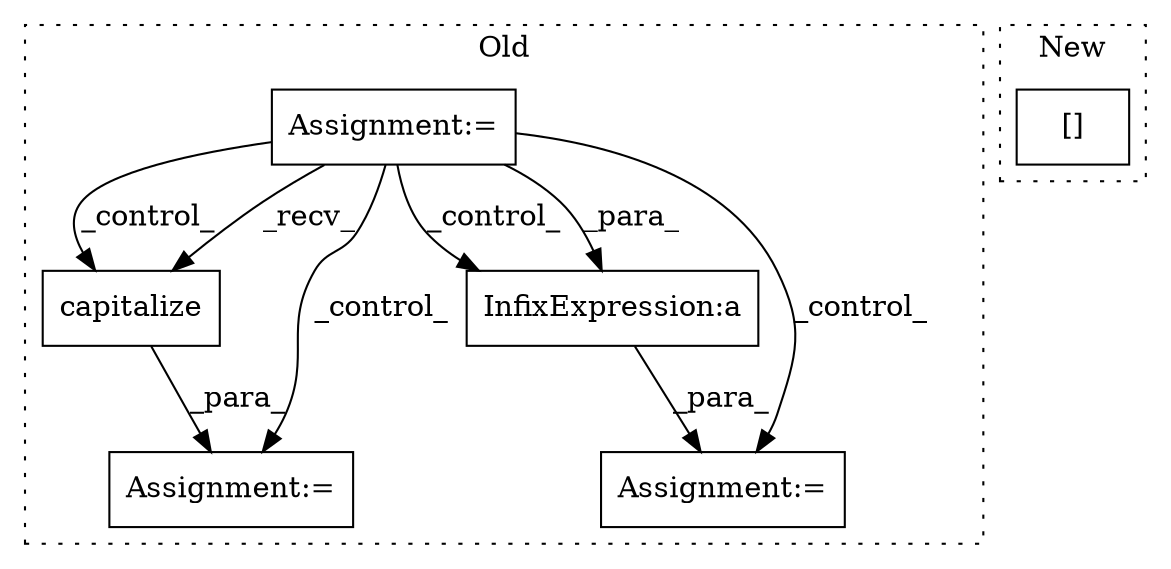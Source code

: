 digraph G {
subgraph cluster0 {
1 [label="capitalize" a="32" s="6732" l="12" shape="box"];
3 [label="Assignment:=" a="7" s="6479,6563" l="57,2" shape="box"];
4 [label="Assignment:=" a="7" s="6725" l="1" shape="box"];
5 [label="InfixExpression:a" a="27" s="6671" l="3" shape="box"];
6 [label="Assignment:=" a="7" s="6643" l="1" shape="box"];
label = "Old";
style="dotted";
}
subgraph cluster1 {
2 [label="[]" a="2" s="20915,20925" l="6,1" shape="box"];
label = "New";
style="dotted";
}
1 -> 4 [label="_para_"];
3 -> 5 [label="_control_"];
3 -> 5 [label="_para_"];
3 -> 1 [label="_control_"];
3 -> 6 [label="_control_"];
3 -> 1 [label="_recv_"];
3 -> 4 [label="_control_"];
5 -> 6 [label="_para_"];
}